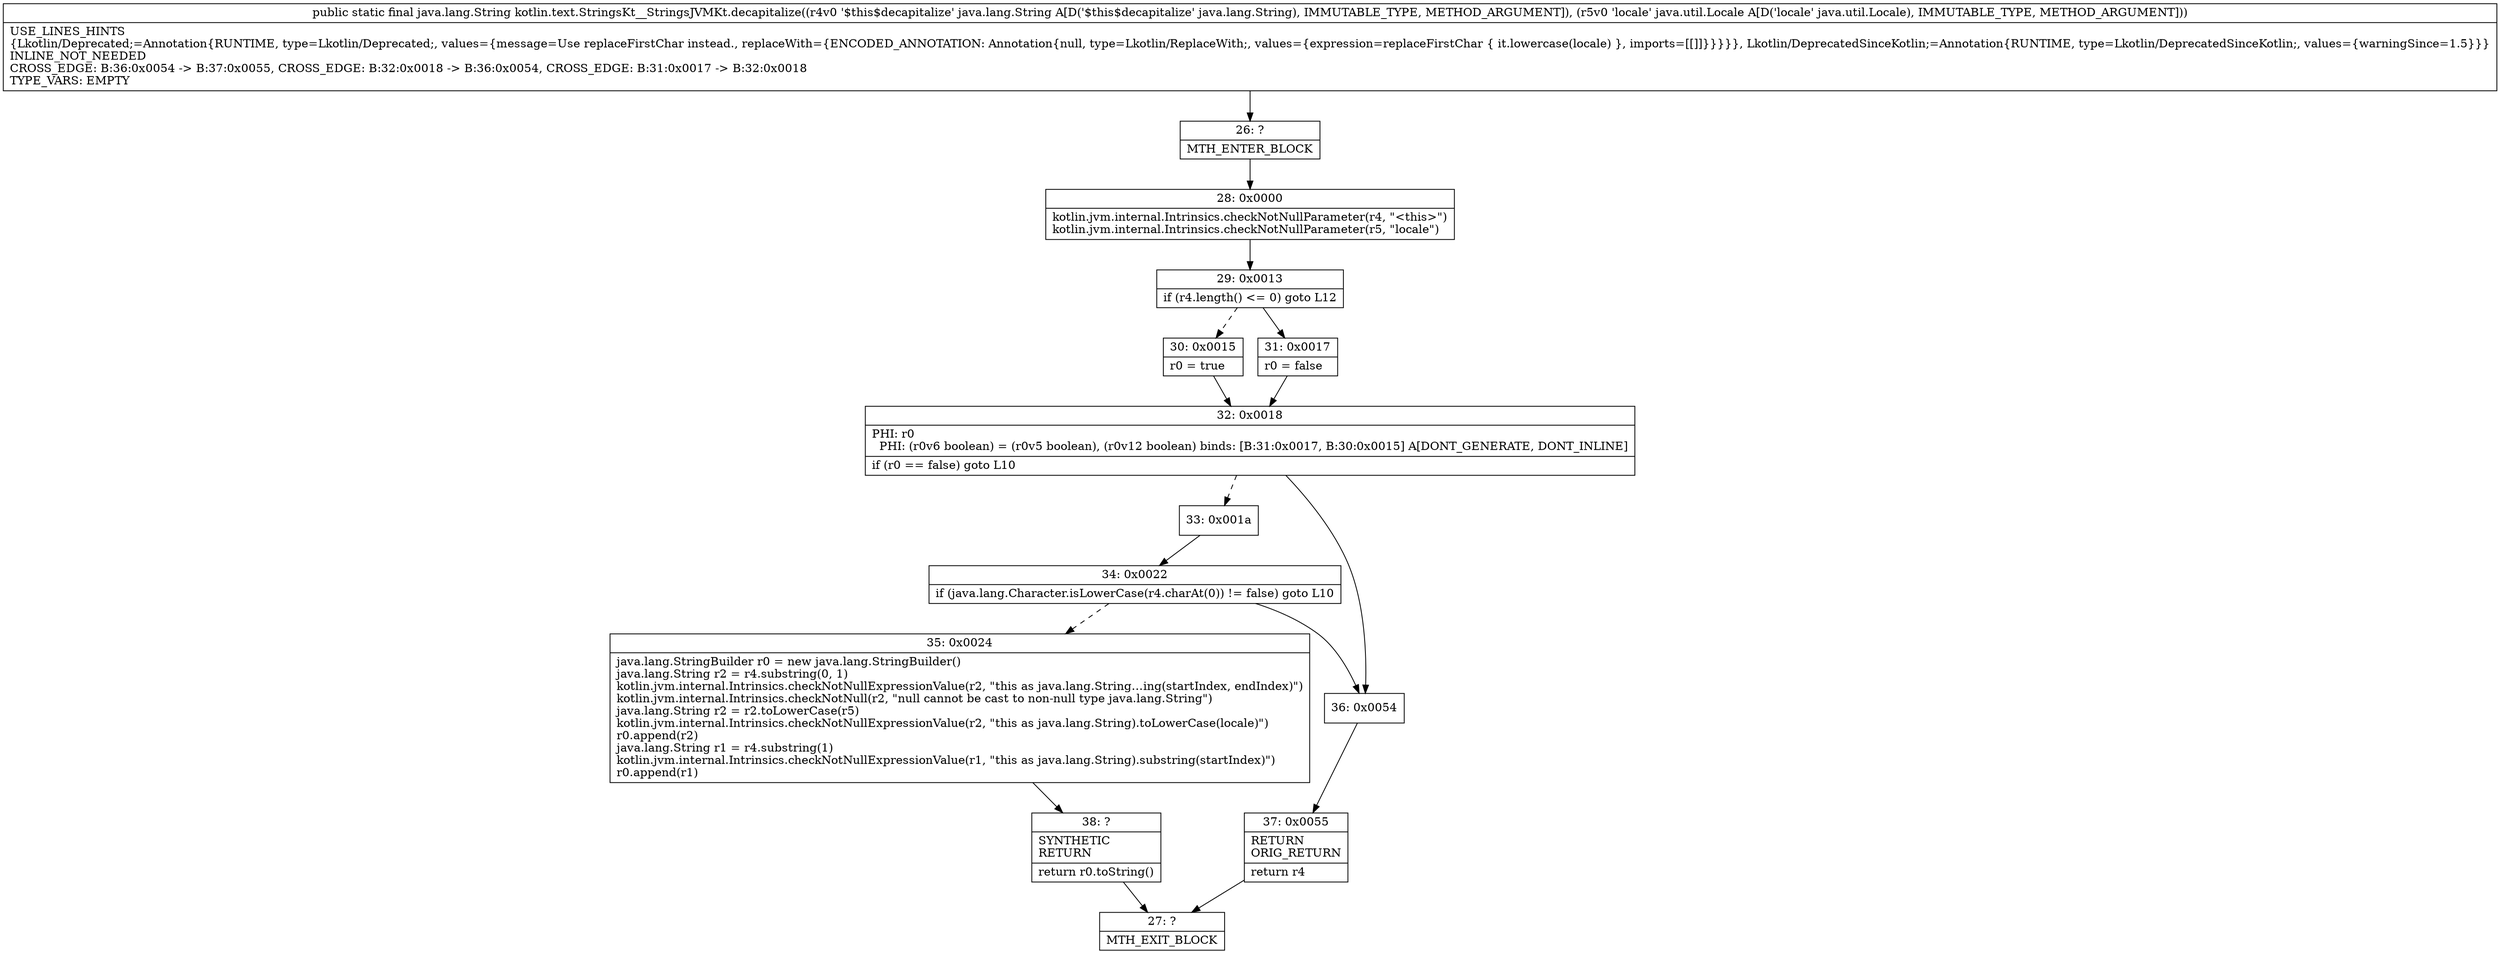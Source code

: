 digraph "CFG forkotlin.text.StringsKt__StringsJVMKt.decapitalize(Ljava\/lang\/String;Ljava\/util\/Locale;)Ljava\/lang\/String;" {
Node_26 [shape=record,label="{26\:\ ?|MTH_ENTER_BLOCK\l}"];
Node_28 [shape=record,label="{28\:\ 0x0000|kotlin.jvm.internal.Intrinsics.checkNotNullParameter(r4, \"\<this\>\")\lkotlin.jvm.internal.Intrinsics.checkNotNullParameter(r5, \"locale\")\l}"];
Node_29 [shape=record,label="{29\:\ 0x0013|if (r4.length() \<= 0) goto L12\l}"];
Node_30 [shape=record,label="{30\:\ 0x0015|r0 = true\l}"];
Node_32 [shape=record,label="{32\:\ 0x0018|PHI: r0 \l  PHI: (r0v6 boolean) = (r0v5 boolean), (r0v12 boolean) binds: [B:31:0x0017, B:30:0x0015] A[DONT_GENERATE, DONT_INLINE]\l|if (r0 == false) goto L10\l}"];
Node_33 [shape=record,label="{33\:\ 0x001a}"];
Node_34 [shape=record,label="{34\:\ 0x0022|if (java.lang.Character.isLowerCase(r4.charAt(0)) != false) goto L10\l}"];
Node_35 [shape=record,label="{35\:\ 0x0024|java.lang.StringBuilder r0 = new java.lang.StringBuilder()\ljava.lang.String r2 = r4.substring(0, 1)\lkotlin.jvm.internal.Intrinsics.checkNotNullExpressionValue(r2, \"this as java.lang.String…ing(startIndex, endIndex)\")\lkotlin.jvm.internal.Intrinsics.checkNotNull(r2, \"null cannot be cast to non\-null type java.lang.String\")\ljava.lang.String r2 = r2.toLowerCase(r5)\lkotlin.jvm.internal.Intrinsics.checkNotNullExpressionValue(r2, \"this as java.lang.String).toLowerCase(locale)\")\lr0.append(r2)\ljava.lang.String r1 = r4.substring(1)\lkotlin.jvm.internal.Intrinsics.checkNotNullExpressionValue(r1, \"this as java.lang.String).substring(startIndex)\")\lr0.append(r1)\l}"];
Node_38 [shape=record,label="{38\:\ ?|SYNTHETIC\lRETURN\l|return r0.toString()\l}"];
Node_27 [shape=record,label="{27\:\ ?|MTH_EXIT_BLOCK\l}"];
Node_36 [shape=record,label="{36\:\ 0x0054}"];
Node_37 [shape=record,label="{37\:\ 0x0055|RETURN\lORIG_RETURN\l|return r4\l}"];
Node_31 [shape=record,label="{31\:\ 0x0017|r0 = false\l}"];
MethodNode[shape=record,label="{public static final java.lang.String kotlin.text.StringsKt__StringsJVMKt.decapitalize((r4v0 '$this$decapitalize' java.lang.String A[D('$this$decapitalize' java.lang.String), IMMUTABLE_TYPE, METHOD_ARGUMENT]), (r5v0 'locale' java.util.Locale A[D('locale' java.util.Locale), IMMUTABLE_TYPE, METHOD_ARGUMENT]))  | USE_LINES_HINTS\l\{Lkotlin\/Deprecated;=Annotation\{RUNTIME, type=Lkotlin\/Deprecated;, values=\{message=Use replaceFirstChar instead., replaceWith=\{ENCODED_ANNOTATION: Annotation\{null, type=Lkotlin\/ReplaceWith;, values=\{expression=replaceFirstChar \{ it.lowercase(locale) \}, imports=[[]]\}\}\}\}\}, Lkotlin\/DeprecatedSinceKotlin;=Annotation\{RUNTIME, type=Lkotlin\/DeprecatedSinceKotlin;, values=\{warningSince=1.5\}\}\}\lINLINE_NOT_NEEDED\lCROSS_EDGE: B:36:0x0054 \-\> B:37:0x0055, CROSS_EDGE: B:32:0x0018 \-\> B:36:0x0054, CROSS_EDGE: B:31:0x0017 \-\> B:32:0x0018\lTYPE_VARS: EMPTY\l}"];
MethodNode -> Node_26;Node_26 -> Node_28;
Node_28 -> Node_29;
Node_29 -> Node_30[style=dashed];
Node_29 -> Node_31;
Node_30 -> Node_32;
Node_32 -> Node_33[style=dashed];
Node_32 -> Node_36;
Node_33 -> Node_34;
Node_34 -> Node_35[style=dashed];
Node_34 -> Node_36;
Node_35 -> Node_38;
Node_38 -> Node_27;
Node_36 -> Node_37;
Node_37 -> Node_27;
Node_31 -> Node_32;
}

